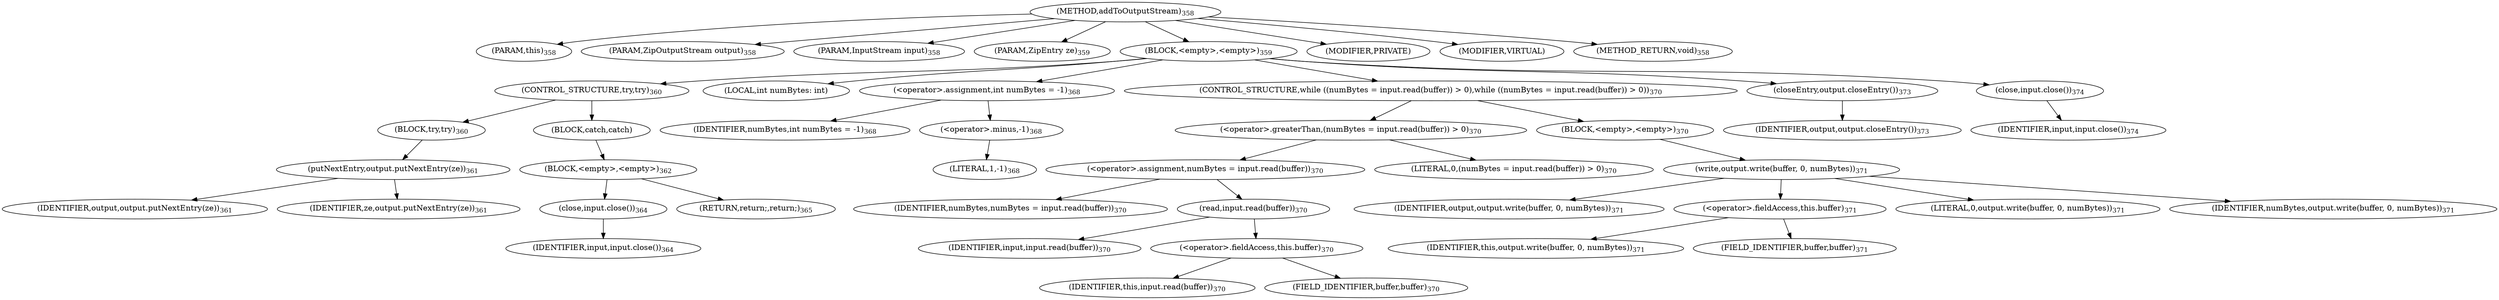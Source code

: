 digraph "addToOutputStream" {  
"719" [label = <(METHOD,addToOutputStream)<SUB>358</SUB>> ]
"720" [label = <(PARAM,this)<SUB>358</SUB>> ]
"721" [label = <(PARAM,ZipOutputStream output)<SUB>358</SUB>> ]
"722" [label = <(PARAM,InputStream input)<SUB>358</SUB>> ]
"723" [label = <(PARAM,ZipEntry ze)<SUB>359</SUB>> ]
"724" [label = <(BLOCK,&lt;empty&gt;,&lt;empty&gt;)<SUB>359</SUB>> ]
"725" [label = <(CONTROL_STRUCTURE,try,try)<SUB>360</SUB>> ]
"726" [label = <(BLOCK,try,try)<SUB>360</SUB>> ]
"727" [label = <(putNextEntry,output.putNextEntry(ze))<SUB>361</SUB>> ]
"728" [label = <(IDENTIFIER,output,output.putNextEntry(ze))<SUB>361</SUB>> ]
"729" [label = <(IDENTIFIER,ze,output.putNextEntry(ze))<SUB>361</SUB>> ]
"730" [label = <(BLOCK,catch,catch)> ]
"731" [label = <(BLOCK,&lt;empty&gt;,&lt;empty&gt;)<SUB>362</SUB>> ]
"732" [label = <(close,input.close())<SUB>364</SUB>> ]
"733" [label = <(IDENTIFIER,input,input.close())<SUB>364</SUB>> ]
"734" [label = <(RETURN,return;,return;)<SUB>365</SUB>> ]
"735" [label = <(LOCAL,int numBytes: int)> ]
"736" [label = <(&lt;operator&gt;.assignment,int numBytes = -1)<SUB>368</SUB>> ]
"737" [label = <(IDENTIFIER,numBytes,int numBytes = -1)<SUB>368</SUB>> ]
"738" [label = <(&lt;operator&gt;.minus,-1)<SUB>368</SUB>> ]
"739" [label = <(LITERAL,1,-1)<SUB>368</SUB>> ]
"740" [label = <(CONTROL_STRUCTURE,while ((numBytes = input.read(buffer)) &gt; 0),while ((numBytes = input.read(buffer)) &gt; 0))<SUB>370</SUB>> ]
"741" [label = <(&lt;operator&gt;.greaterThan,(numBytes = input.read(buffer)) &gt; 0)<SUB>370</SUB>> ]
"742" [label = <(&lt;operator&gt;.assignment,numBytes = input.read(buffer))<SUB>370</SUB>> ]
"743" [label = <(IDENTIFIER,numBytes,numBytes = input.read(buffer))<SUB>370</SUB>> ]
"744" [label = <(read,input.read(buffer))<SUB>370</SUB>> ]
"745" [label = <(IDENTIFIER,input,input.read(buffer))<SUB>370</SUB>> ]
"746" [label = <(&lt;operator&gt;.fieldAccess,this.buffer)<SUB>370</SUB>> ]
"747" [label = <(IDENTIFIER,this,input.read(buffer))<SUB>370</SUB>> ]
"748" [label = <(FIELD_IDENTIFIER,buffer,buffer)<SUB>370</SUB>> ]
"749" [label = <(LITERAL,0,(numBytes = input.read(buffer)) &gt; 0)<SUB>370</SUB>> ]
"750" [label = <(BLOCK,&lt;empty&gt;,&lt;empty&gt;)<SUB>370</SUB>> ]
"751" [label = <(write,output.write(buffer, 0, numBytes))<SUB>371</SUB>> ]
"752" [label = <(IDENTIFIER,output,output.write(buffer, 0, numBytes))<SUB>371</SUB>> ]
"753" [label = <(&lt;operator&gt;.fieldAccess,this.buffer)<SUB>371</SUB>> ]
"754" [label = <(IDENTIFIER,this,output.write(buffer, 0, numBytes))<SUB>371</SUB>> ]
"755" [label = <(FIELD_IDENTIFIER,buffer,buffer)<SUB>371</SUB>> ]
"756" [label = <(LITERAL,0,output.write(buffer, 0, numBytes))<SUB>371</SUB>> ]
"757" [label = <(IDENTIFIER,numBytes,output.write(buffer, 0, numBytes))<SUB>371</SUB>> ]
"758" [label = <(closeEntry,output.closeEntry())<SUB>373</SUB>> ]
"759" [label = <(IDENTIFIER,output,output.closeEntry())<SUB>373</SUB>> ]
"760" [label = <(close,input.close())<SUB>374</SUB>> ]
"761" [label = <(IDENTIFIER,input,input.close())<SUB>374</SUB>> ]
"762" [label = <(MODIFIER,PRIVATE)> ]
"763" [label = <(MODIFIER,VIRTUAL)> ]
"764" [label = <(METHOD_RETURN,void)<SUB>358</SUB>> ]
  "719" -> "720" 
  "719" -> "721" 
  "719" -> "722" 
  "719" -> "723" 
  "719" -> "724" 
  "719" -> "762" 
  "719" -> "763" 
  "719" -> "764" 
  "724" -> "725" 
  "724" -> "735" 
  "724" -> "736" 
  "724" -> "740" 
  "724" -> "758" 
  "724" -> "760" 
  "725" -> "726" 
  "725" -> "730" 
  "726" -> "727" 
  "727" -> "728" 
  "727" -> "729" 
  "730" -> "731" 
  "731" -> "732" 
  "731" -> "734" 
  "732" -> "733" 
  "736" -> "737" 
  "736" -> "738" 
  "738" -> "739" 
  "740" -> "741" 
  "740" -> "750" 
  "741" -> "742" 
  "741" -> "749" 
  "742" -> "743" 
  "742" -> "744" 
  "744" -> "745" 
  "744" -> "746" 
  "746" -> "747" 
  "746" -> "748" 
  "750" -> "751" 
  "751" -> "752" 
  "751" -> "753" 
  "751" -> "756" 
  "751" -> "757" 
  "753" -> "754" 
  "753" -> "755" 
  "758" -> "759" 
  "760" -> "761" 
}

